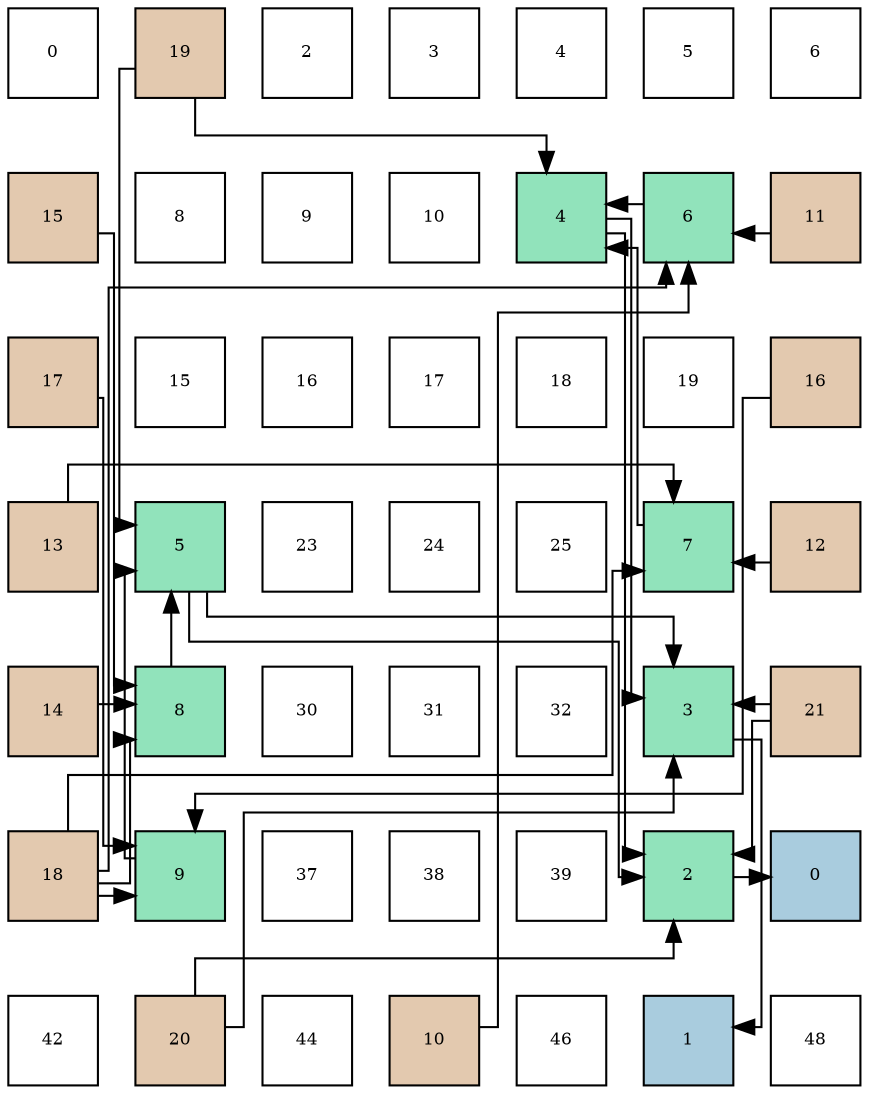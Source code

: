 digraph layout{
 rankdir=TB;
 splines=ortho;
 node [style=filled shape=square fixedsize=true width=0.6];
0[label="0", fontsize=8, fillcolor="#ffffff"];
1[label="19", fontsize=8, fillcolor="#e3c9af"];
2[label="2", fontsize=8, fillcolor="#ffffff"];
3[label="3", fontsize=8, fillcolor="#ffffff"];
4[label="4", fontsize=8, fillcolor="#ffffff"];
5[label="5", fontsize=8, fillcolor="#ffffff"];
6[label="6", fontsize=8, fillcolor="#ffffff"];
7[label="15", fontsize=8, fillcolor="#e3c9af"];
8[label="8", fontsize=8, fillcolor="#ffffff"];
9[label="9", fontsize=8, fillcolor="#ffffff"];
10[label="10", fontsize=8, fillcolor="#ffffff"];
11[label="4", fontsize=8, fillcolor="#91e3bb"];
12[label="6", fontsize=8, fillcolor="#91e3bb"];
13[label="11", fontsize=8, fillcolor="#e3c9af"];
14[label="17", fontsize=8, fillcolor="#e3c9af"];
15[label="15", fontsize=8, fillcolor="#ffffff"];
16[label="16", fontsize=8, fillcolor="#ffffff"];
17[label="17", fontsize=8, fillcolor="#ffffff"];
18[label="18", fontsize=8, fillcolor="#ffffff"];
19[label="19", fontsize=8, fillcolor="#ffffff"];
20[label="16", fontsize=8, fillcolor="#e3c9af"];
21[label="13", fontsize=8, fillcolor="#e3c9af"];
22[label="5", fontsize=8, fillcolor="#91e3bb"];
23[label="23", fontsize=8, fillcolor="#ffffff"];
24[label="24", fontsize=8, fillcolor="#ffffff"];
25[label="25", fontsize=8, fillcolor="#ffffff"];
26[label="7", fontsize=8, fillcolor="#91e3bb"];
27[label="12", fontsize=8, fillcolor="#e3c9af"];
28[label="14", fontsize=8, fillcolor="#e3c9af"];
29[label="8", fontsize=8, fillcolor="#91e3bb"];
30[label="30", fontsize=8, fillcolor="#ffffff"];
31[label="31", fontsize=8, fillcolor="#ffffff"];
32[label="32", fontsize=8, fillcolor="#ffffff"];
33[label="3", fontsize=8, fillcolor="#91e3bb"];
34[label="21", fontsize=8, fillcolor="#e3c9af"];
35[label="18", fontsize=8, fillcolor="#e3c9af"];
36[label="9", fontsize=8, fillcolor="#91e3bb"];
37[label="37", fontsize=8, fillcolor="#ffffff"];
38[label="38", fontsize=8, fillcolor="#ffffff"];
39[label="39", fontsize=8, fillcolor="#ffffff"];
40[label="2", fontsize=8, fillcolor="#91e3bb"];
41[label="0", fontsize=8, fillcolor="#a9ccde"];
42[label="42", fontsize=8, fillcolor="#ffffff"];
43[label="20", fontsize=8, fillcolor="#e3c9af"];
44[label="44", fontsize=8, fillcolor="#ffffff"];
45[label="10", fontsize=8, fillcolor="#e3c9af"];
46[label="46", fontsize=8, fillcolor="#ffffff"];
47[label="1", fontsize=8, fillcolor="#a9ccde"];
48[label="48", fontsize=8, fillcolor="#ffffff"];
edge [constraint=false, style=vis];40 -> 41;
33 -> 47;
11 -> 40;
11 -> 33;
22 -> 40;
22 -> 33;
12 -> 11;
26 -> 11;
29 -> 22;
36 -> 22;
45 -> 12;
13 -> 12;
27 -> 26;
21 -> 26;
28 -> 29;
7 -> 29;
20 -> 36;
14 -> 36;
35 -> 12;
35 -> 26;
35 -> 29;
35 -> 36;
1 -> 11;
1 -> 22;
43 -> 40;
43 -> 33;
34 -> 40;
34 -> 33;
edge [constraint=true, style=invis];
0 -> 7 -> 14 -> 21 -> 28 -> 35 -> 42;
1 -> 8 -> 15 -> 22 -> 29 -> 36 -> 43;
2 -> 9 -> 16 -> 23 -> 30 -> 37 -> 44;
3 -> 10 -> 17 -> 24 -> 31 -> 38 -> 45;
4 -> 11 -> 18 -> 25 -> 32 -> 39 -> 46;
5 -> 12 -> 19 -> 26 -> 33 -> 40 -> 47;
6 -> 13 -> 20 -> 27 -> 34 -> 41 -> 48;
rank = same {0 -> 1 -> 2 -> 3 -> 4 -> 5 -> 6};
rank = same {7 -> 8 -> 9 -> 10 -> 11 -> 12 -> 13};
rank = same {14 -> 15 -> 16 -> 17 -> 18 -> 19 -> 20};
rank = same {21 -> 22 -> 23 -> 24 -> 25 -> 26 -> 27};
rank = same {28 -> 29 -> 30 -> 31 -> 32 -> 33 -> 34};
rank = same {35 -> 36 -> 37 -> 38 -> 39 -> 40 -> 41};
rank = same {42 -> 43 -> 44 -> 45 -> 46 -> 47 -> 48};
}
